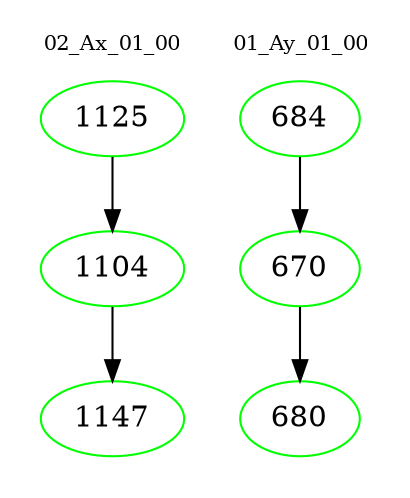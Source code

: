 digraph{
subgraph cluster_0 {
color = white
label = "02_Ax_01_00";
fontsize=10;
T0_1125 [label="1125", color="green"]
T0_1125 -> T0_1104 [color="black"]
T0_1104 [label="1104", color="green"]
T0_1104 -> T0_1147 [color="black"]
T0_1147 [label="1147", color="green"]
}
subgraph cluster_1 {
color = white
label = "01_Ay_01_00";
fontsize=10;
T1_684 [label="684", color="green"]
T1_684 -> T1_670 [color="black"]
T1_670 [label="670", color="green"]
T1_670 -> T1_680 [color="black"]
T1_680 [label="680", color="green"]
}
}
